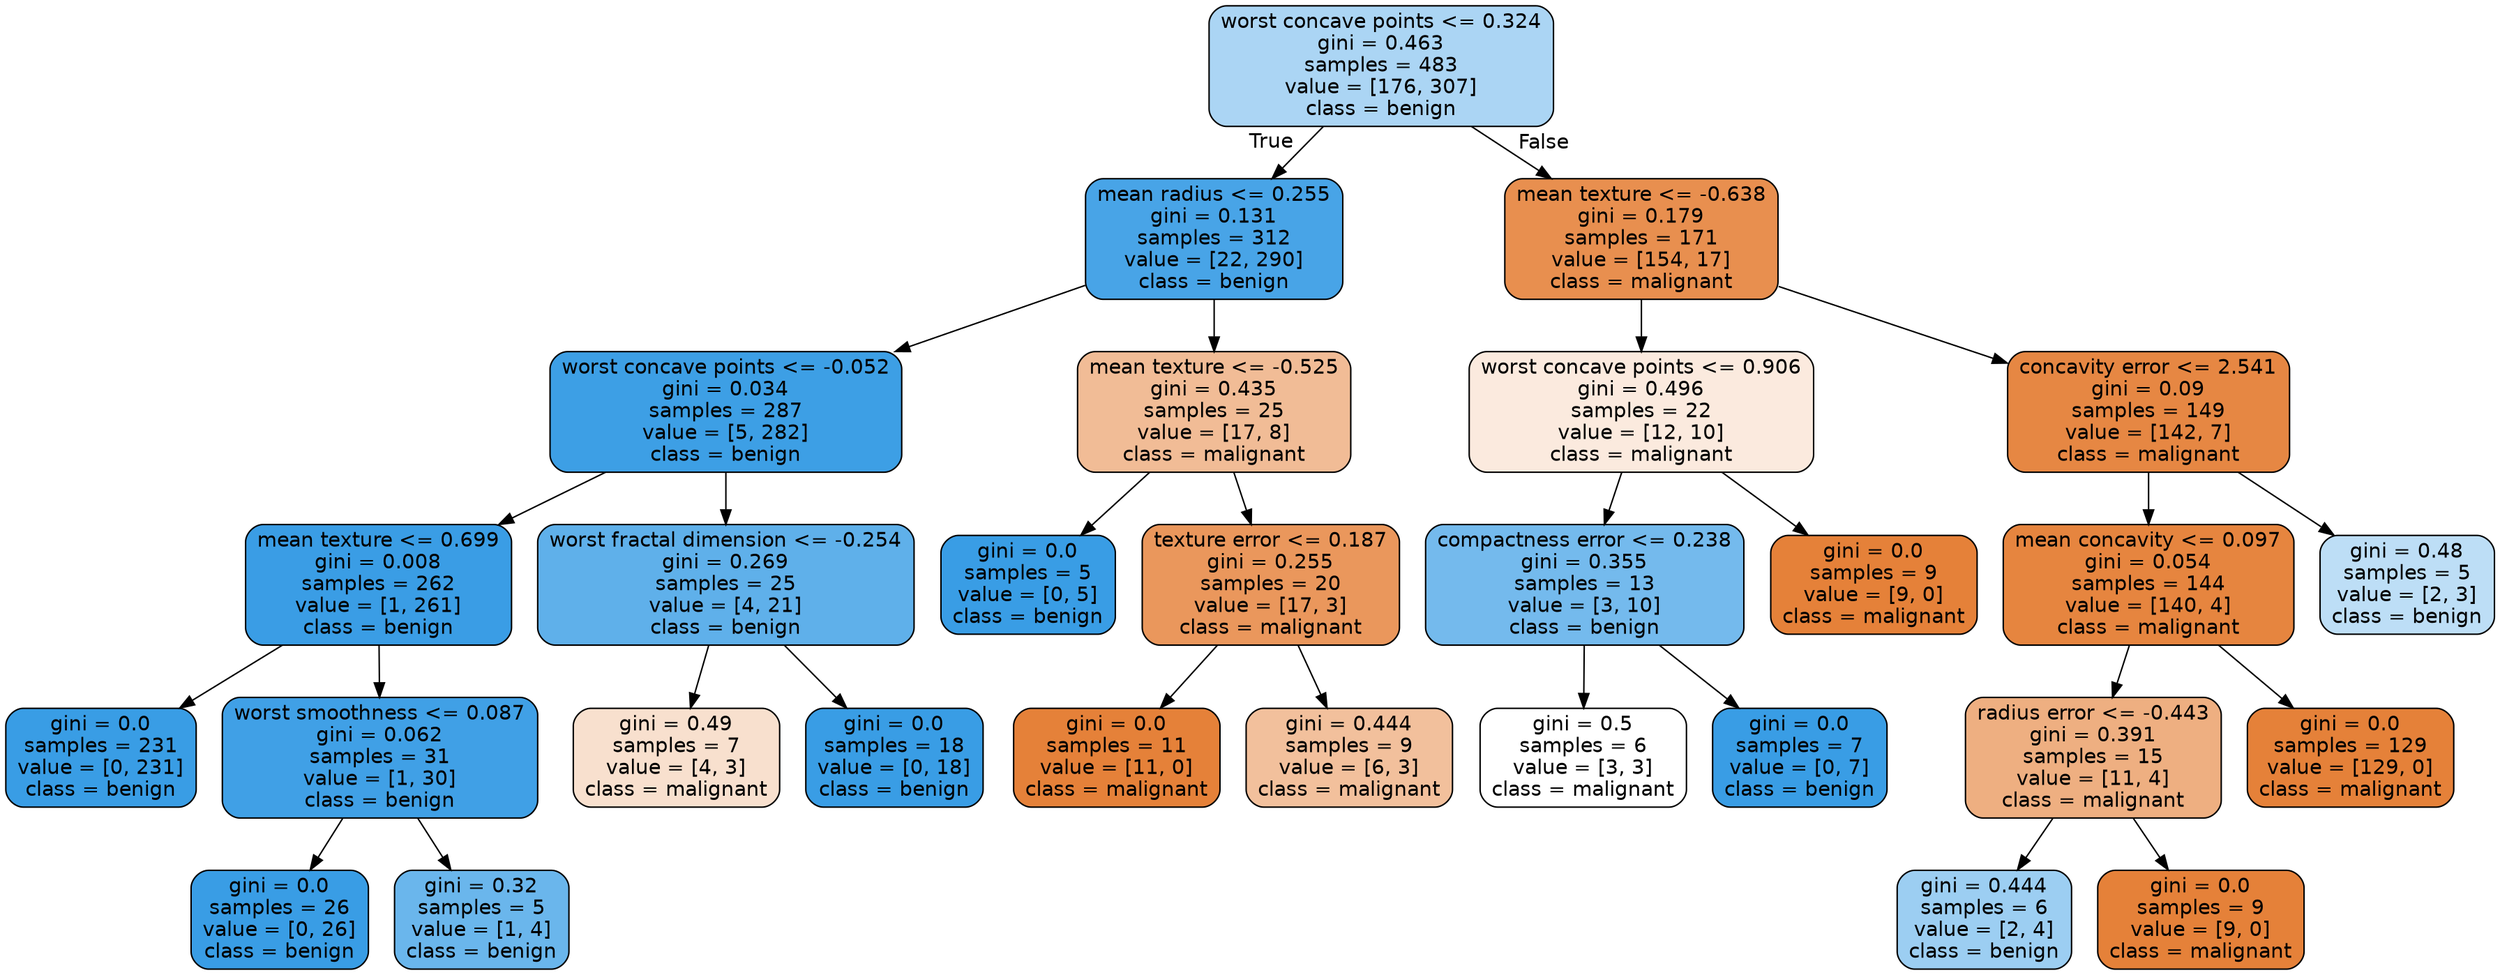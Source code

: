 digraph Tree {
node [shape=box, style="filled, rounded", color="black", fontname="helvetica"] ;
edge [fontname="helvetica"] ;
0 [label="worst concave points <= 0.324\ngini = 0.463\nsamples = 483\nvalue = [176, 307]\nclass = benign", fillcolor="#abd5f4"] ;
1 [label="mean radius <= 0.255\ngini = 0.131\nsamples = 312\nvalue = [22, 290]\nclass = benign", fillcolor="#48a4e7"] ;
0 -> 1 [labeldistance=2.5, labelangle=45, headlabel="True"] ;
2 [label="worst concave points <= -0.052\ngini = 0.034\nsamples = 287\nvalue = [5, 282]\nclass = benign", fillcolor="#3d9fe5"] ;
1 -> 2 ;
3 [label="mean texture <= 0.699\ngini = 0.008\nsamples = 262\nvalue = [1, 261]\nclass = benign", fillcolor="#3a9de5"] ;
2 -> 3 ;
4 [label="gini = 0.0\nsamples = 231\nvalue = [0, 231]\nclass = benign", fillcolor="#399de5"] ;
3 -> 4 ;
5 [label="worst smoothness <= 0.087\ngini = 0.062\nsamples = 31\nvalue = [1, 30]\nclass = benign", fillcolor="#40a0e6"] ;
3 -> 5 ;
6 [label="gini = 0.0\nsamples = 26\nvalue = [0, 26]\nclass = benign", fillcolor="#399de5"] ;
5 -> 6 ;
7 [label="gini = 0.32\nsamples = 5\nvalue = [1, 4]\nclass = benign", fillcolor="#6ab6ec"] ;
5 -> 7 ;
8 [label="worst fractal dimension <= -0.254\ngini = 0.269\nsamples = 25\nvalue = [4, 21]\nclass = benign", fillcolor="#5fb0ea"] ;
2 -> 8 ;
9 [label="gini = 0.49\nsamples = 7\nvalue = [4, 3]\nclass = malignant", fillcolor="#f8e0ce"] ;
8 -> 9 ;
10 [label="gini = 0.0\nsamples = 18\nvalue = [0, 18]\nclass = benign", fillcolor="#399de5"] ;
8 -> 10 ;
11 [label="mean texture <= -0.525\ngini = 0.435\nsamples = 25\nvalue = [17, 8]\nclass = malignant", fillcolor="#f1bc96"] ;
1 -> 11 ;
12 [label="gini = 0.0\nsamples = 5\nvalue = [0, 5]\nclass = benign", fillcolor="#399de5"] ;
11 -> 12 ;
13 [label="texture error <= 0.187\ngini = 0.255\nsamples = 20\nvalue = [17, 3]\nclass = malignant", fillcolor="#ea975c"] ;
11 -> 13 ;
14 [label="gini = 0.0\nsamples = 11\nvalue = [11, 0]\nclass = malignant", fillcolor="#e58139"] ;
13 -> 14 ;
15 [label="gini = 0.444\nsamples = 9\nvalue = [6, 3]\nclass = malignant", fillcolor="#f2c09c"] ;
13 -> 15 ;
16 [label="mean texture <= -0.638\ngini = 0.179\nsamples = 171\nvalue = [154, 17]\nclass = malignant", fillcolor="#e88f4f"] ;
0 -> 16 [labeldistance=2.5, labelangle=-45, headlabel="False"] ;
17 [label="worst concave points <= 0.906\ngini = 0.496\nsamples = 22\nvalue = [12, 10]\nclass = malignant", fillcolor="#fbeade"] ;
16 -> 17 ;
18 [label="compactness error <= 0.238\ngini = 0.355\nsamples = 13\nvalue = [3, 10]\nclass = benign", fillcolor="#74baed"] ;
17 -> 18 ;
19 [label="gini = 0.5\nsamples = 6\nvalue = [3, 3]\nclass = malignant", fillcolor="#ffffff"] ;
18 -> 19 ;
20 [label="gini = 0.0\nsamples = 7\nvalue = [0, 7]\nclass = benign", fillcolor="#399de5"] ;
18 -> 20 ;
21 [label="gini = 0.0\nsamples = 9\nvalue = [9, 0]\nclass = malignant", fillcolor="#e58139"] ;
17 -> 21 ;
22 [label="concavity error <= 2.541\ngini = 0.09\nsamples = 149\nvalue = [142, 7]\nclass = malignant", fillcolor="#e68743"] ;
16 -> 22 ;
23 [label="mean concavity <= 0.097\ngini = 0.054\nsamples = 144\nvalue = [140, 4]\nclass = malignant", fillcolor="#e6853f"] ;
22 -> 23 ;
24 [label="radius error <= -0.443\ngini = 0.391\nsamples = 15\nvalue = [11, 4]\nclass = malignant", fillcolor="#eeaf81"] ;
23 -> 24 ;
25 [label="gini = 0.444\nsamples = 6\nvalue = [2, 4]\nclass = benign", fillcolor="#9ccef2"] ;
24 -> 25 ;
26 [label="gini = 0.0\nsamples = 9\nvalue = [9, 0]\nclass = malignant", fillcolor="#e58139"] ;
24 -> 26 ;
27 [label="gini = 0.0\nsamples = 129\nvalue = [129, 0]\nclass = malignant", fillcolor="#e58139"] ;
23 -> 27 ;
28 [label="gini = 0.48\nsamples = 5\nvalue = [2, 3]\nclass = benign", fillcolor="#bddef6"] ;
22 -> 28 ;
}
